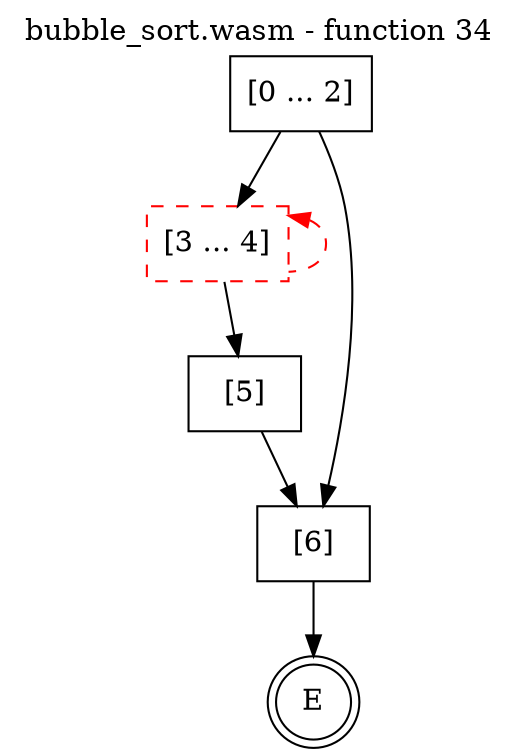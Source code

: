 digraph finite_state_machine {
    label = "bubble_sort.wasm - function 34"
    labelloc =  t
    labelfontsize = 16
    labelfontcolor = black
    labelfontname = "Helvetica"
    node [shape = doublecircle]; E ;
    node [shape = box];
    node [shape=box, color=black, style=solid] 0[label="[0 ... 2]"]
    node [shape=box, color=red, style=dashed] 3[label="[3 ... 4]"]
    node [shape=box, color=black, style=solid] 5[label="[5]"]
    node [shape=box, color=black, style=solid] 6[label="[6]"]
    0 -> 3;
    0 -> 6;
    3 -> 5;
    3 -> 3[style="dashed" color="red" dir=back];
    5 -> 6;
    6 -> E;
}
